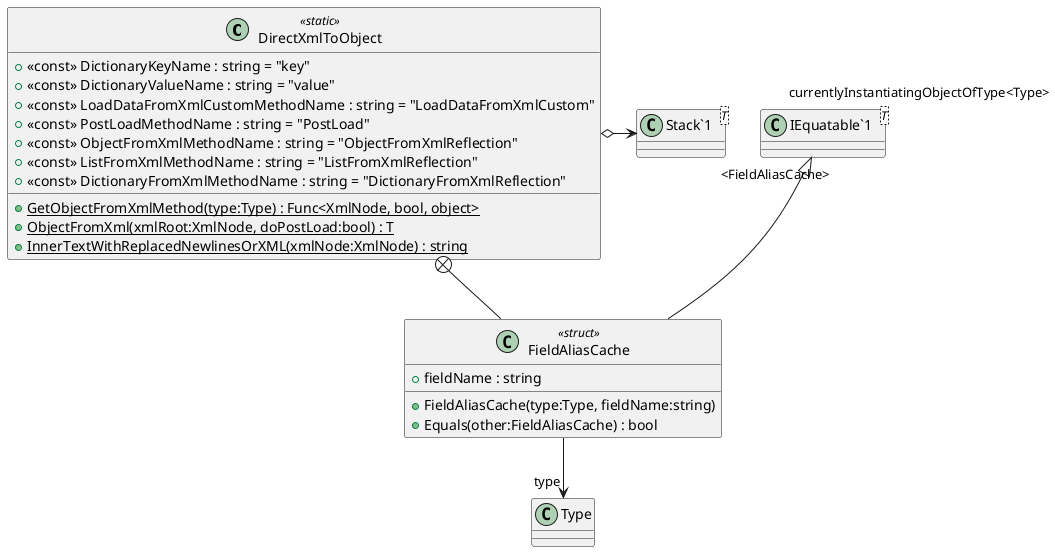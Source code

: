 @startuml
class DirectXmlToObject <<static>> {
    + <<const>> DictionaryKeyName : string = "key"
    + <<const>> DictionaryValueName : string = "value"
    + <<const>> LoadDataFromXmlCustomMethodName : string = "LoadDataFromXmlCustom"
    + <<const>> PostLoadMethodName : string = "PostLoad"
    + <<const>> ObjectFromXmlMethodName : string = "ObjectFromXmlReflection"
    + <<const>> ListFromXmlMethodName : string = "ListFromXmlReflection"
    + <<const>> DictionaryFromXmlMethodName : string = "DictionaryFromXmlReflection"
    + {static} GetObjectFromXmlMethod(type:Type) : Func<XmlNode, bool, object>
    + {static} ObjectFromXml(xmlRoot:XmlNode, doPostLoad:bool) : T
    + {static} InnerTextWithReplacedNewlinesOrXML(xmlNode:XmlNode) : string
}
class FieldAliasCache <<struct>> {
    + fieldName : string
    + FieldAliasCache(type:Type, fieldName:string)
    + Equals(other:FieldAliasCache) : bool
}
class "Stack`1"<T> {
}
class "IEquatable`1"<T> {
}
DirectXmlToObject o-> "currentlyInstantiatingObjectOfType<Type>" "Stack`1"
DirectXmlToObject +-- FieldAliasCache
"IEquatable`1" "<FieldAliasCache>" <|-- FieldAliasCache
FieldAliasCache --> "type" Type
@enduml
